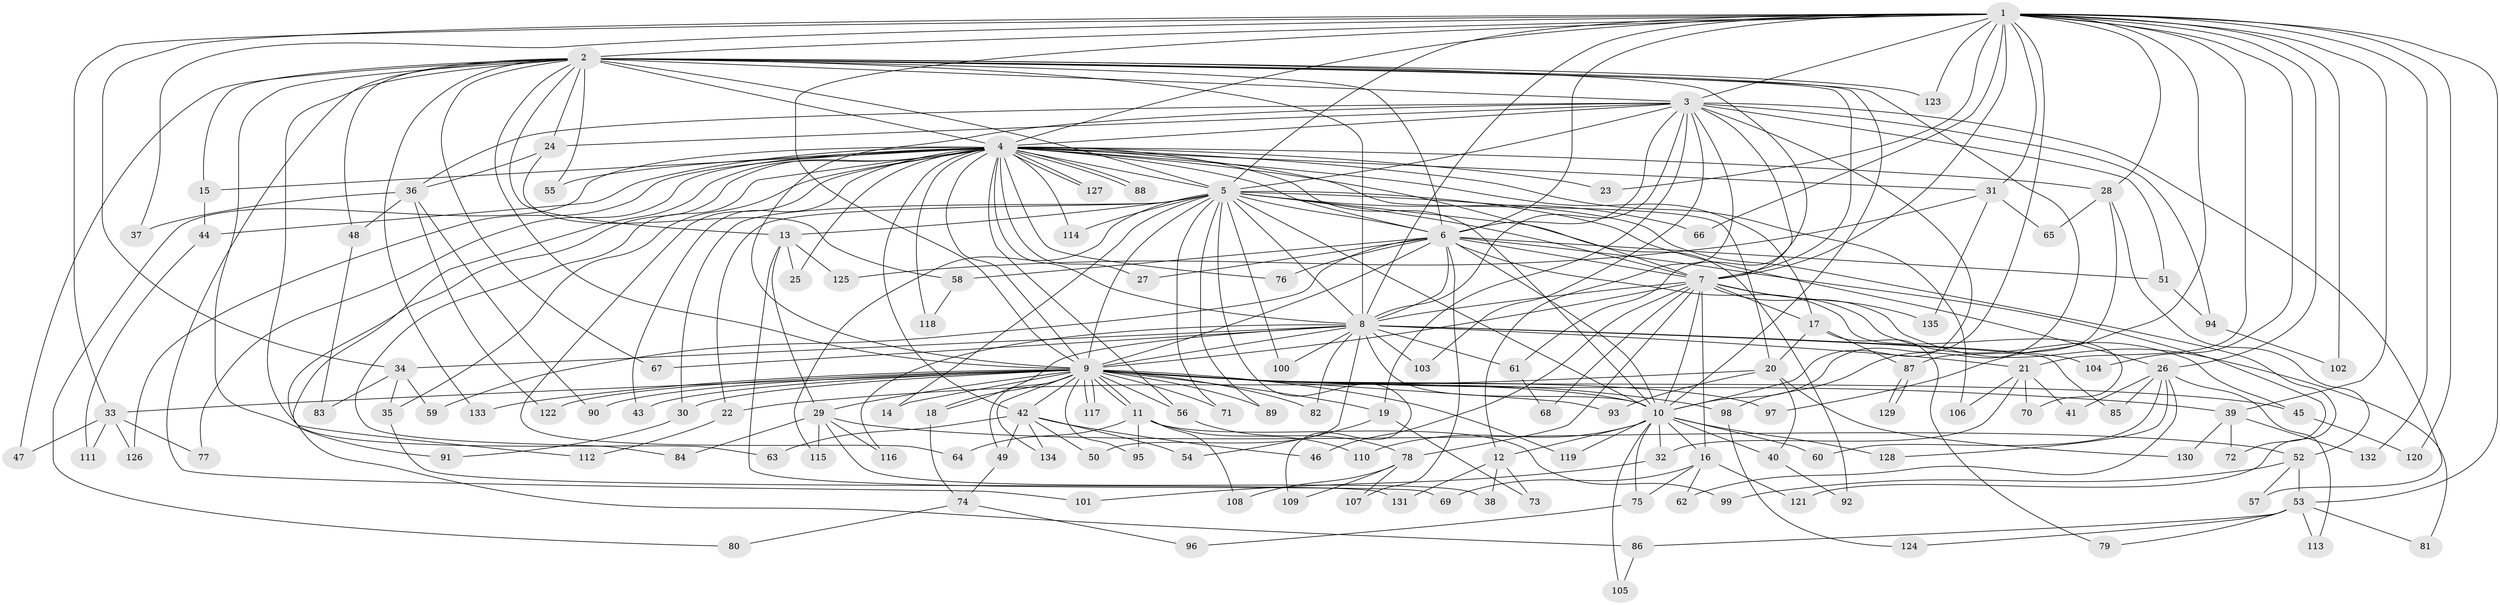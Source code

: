 // Generated by graph-tools (version 1.1) at 2025/11/02/27/25 16:11:00]
// undirected, 135 vertices, 295 edges
graph export_dot {
graph [start="1"]
  node [color=gray90,style=filled];
  1;
  2;
  3;
  4;
  5;
  6;
  7;
  8;
  9;
  10;
  11;
  12;
  13;
  14;
  15;
  16;
  17;
  18;
  19;
  20;
  21;
  22;
  23;
  24;
  25;
  26;
  27;
  28;
  29;
  30;
  31;
  32;
  33;
  34;
  35;
  36;
  37;
  38;
  39;
  40;
  41;
  42;
  43;
  44;
  45;
  46;
  47;
  48;
  49;
  50;
  51;
  52;
  53;
  54;
  55;
  56;
  57;
  58;
  59;
  60;
  61;
  62;
  63;
  64;
  65;
  66;
  67;
  68;
  69;
  70;
  71;
  72;
  73;
  74;
  75;
  76;
  77;
  78;
  79;
  80;
  81;
  82;
  83;
  84;
  85;
  86;
  87;
  88;
  89;
  90;
  91;
  92;
  93;
  94;
  95;
  96;
  97;
  98;
  99;
  100;
  101;
  102;
  103;
  104;
  105;
  106;
  107;
  108;
  109;
  110;
  111;
  112;
  113;
  114;
  115;
  116;
  117;
  118;
  119;
  120;
  121;
  122;
  123;
  124;
  125;
  126;
  127;
  128;
  129;
  130;
  131;
  132;
  133;
  134;
  135;
  1 -- 2;
  1 -- 3;
  1 -- 4;
  1 -- 5;
  1 -- 6;
  1 -- 7;
  1 -- 8;
  1 -- 9;
  1 -- 10;
  1 -- 21;
  1 -- 23;
  1 -- 26;
  1 -- 28;
  1 -- 31;
  1 -- 33;
  1 -- 34;
  1 -- 37;
  1 -- 39;
  1 -- 53;
  1 -- 66;
  1 -- 97;
  1 -- 102;
  1 -- 104;
  1 -- 120;
  1 -- 123;
  1 -- 132;
  2 -- 3;
  2 -- 4;
  2 -- 5;
  2 -- 6;
  2 -- 7;
  2 -- 8;
  2 -- 9;
  2 -- 10;
  2 -- 13;
  2 -- 15;
  2 -- 24;
  2 -- 47;
  2 -- 48;
  2 -- 55;
  2 -- 61;
  2 -- 63;
  2 -- 67;
  2 -- 91;
  2 -- 98;
  2 -- 101;
  2 -- 123;
  2 -- 133;
  3 -- 4;
  3 -- 5;
  3 -- 6;
  3 -- 7;
  3 -- 8;
  3 -- 9;
  3 -- 10;
  3 -- 12;
  3 -- 19;
  3 -- 24;
  3 -- 36;
  3 -- 51;
  3 -- 57;
  3 -- 94;
  3 -- 103;
  4 -- 5;
  4 -- 6;
  4 -- 7;
  4 -- 8;
  4 -- 9;
  4 -- 10;
  4 -- 15;
  4 -- 17;
  4 -- 20;
  4 -- 23;
  4 -- 25;
  4 -- 27;
  4 -- 28;
  4 -- 31;
  4 -- 35;
  4 -- 42;
  4 -- 43;
  4 -- 44;
  4 -- 55;
  4 -- 56;
  4 -- 64;
  4 -- 76;
  4 -- 77;
  4 -- 80;
  4 -- 84;
  4 -- 86;
  4 -- 88;
  4 -- 88;
  4 -- 106;
  4 -- 112;
  4 -- 114;
  4 -- 118;
  4 -- 126;
  4 -- 127;
  4 -- 127;
  5 -- 6;
  5 -- 7;
  5 -- 8;
  5 -- 9;
  5 -- 10;
  5 -- 13;
  5 -- 14;
  5 -- 22;
  5 -- 26;
  5 -- 30;
  5 -- 66;
  5 -- 71;
  5 -- 89;
  5 -- 92;
  5 -- 100;
  5 -- 109;
  5 -- 114;
  5 -- 115;
  5 -- 121;
  6 -- 7;
  6 -- 8;
  6 -- 9;
  6 -- 10;
  6 -- 27;
  6 -- 51;
  6 -- 58;
  6 -- 59;
  6 -- 70;
  6 -- 72;
  6 -- 76;
  6 -- 107;
  7 -- 8;
  7 -- 9;
  7 -- 10;
  7 -- 16;
  7 -- 17;
  7 -- 45;
  7 -- 46;
  7 -- 68;
  7 -- 78;
  7 -- 81;
  7 -- 135;
  8 -- 9;
  8 -- 10;
  8 -- 18;
  8 -- 21;
  8 -- 34;
  8 -- 50;
  8 -- 61;
  8 -- 67;
  8 -- 82;
  8 -- 85;
  8 -- 100;
  8 -- 103;
  8 -- 104;
  8 -- 116;
  9 -- 10;
  9 -- 11;
  9 -- 11;
  9 -- 14;
  9 -- 18;
  9 -- 19;
  9 -- 29;
  9 -- 30;
  9 -- 33;
  9 -- 39;
  9 -- 42;
  9 -- 43;
  9 -- 45;
  9 -- 49;
  9 -- 56;
  9 -- 71;
  9 -- 82;
  9 -- 89;
  9 -- 90;
  9 -- 93;
  9 -- 95;
  9 -- 97;
  9 -- 98;
  9 -- 117;
  9 -- 117;
  9 -- 119;
  9 -- 122;
  9 -- 133;
  9 -- 134;
  10 -- 12;
  10 -- 16;
  10 -- 32;
  10 -- 40;
  10 -- 60;
  10 -- 75;
  10 -- 105;
  10 -- 110;
  10 -- 119;
  10 -- 128;
  11 -- 64;
  11 -- 95;
  11 -- 99;
  11 -- 108;
  11 -- 110;
  12 -- 38;
  12 -- 73;
  12 -- 131;
  13 -- 25;
  13 -- 29;
  13 -- 69;
  13 -- 125;
  15 -- 44;
  16 -- 62;
  16 -- 69;
  16 -- 75;
  16 -- 121;
  17 -- 20;
  17 -- 79;
  17 -- 87;
  18 -- 74;
  19 -- 54;
  19 -- 73;
  20 -- 22;
  20 -- 40;
  20 -- 93;
  20 -- 130;
  21 -- 32;
  21 -- 41;
  21 -- 70;
  21 -- 106;
  22 -- 112;
  24 -- 36;
  24 -- 58;
  26 -- 41;
  26 -- 60;
  26 -- 62;
  26 -- 85;
  26 -- 113;
  26 -- 128;
  28 -- 52;
  28 -- 65;
  28 -- 87;
  29 -- 38;
  29 -- 52;
  29 -- 84;
  29 -- 115;
  29 -- 116;
  30 -- 91;
  31 -- 65;
  31 -- 125;
  31 -- 135;
  32 -- 101;
  33 -- 47;
  33 -- 77;
  33 -- 111;
  33 -- 126;
  34 -- 35;
  34 -- 59;
  34 -- 83;
  35 -- 131;
  36 -- 37;
  36 -- 48;
  36 -- 90;
  36 -- 122;
  39 -- 72;
  39 -- 130;
  39 -- 132;
  40 -- 92;
  42 -- 46;
  42 -- 49;
  42 -- 50;
  42 -- 54;
  42 -- 63;
  42 -- 134;
  44 -- 111;
  45 -- 120;
  48 -- 83;
  49 -- 74;
  51 -- 94;
  52 -- 53;
  52 -- 57;
  52 -- 99;
  53 -- 79;
  53 -- 81;
  53 -- 86;
  53 -- 113;
  53 -- 124;
  56 -- 78;
  58 -- 118;
  61 -- 68;
  74 -- 80;
  74 -- 96;
  75 -- 96;
  78 -- 107;
  78 -- 108;
  78 -- 109;
  86 -- 105;
  87 -- 129;
  87 -- 129;
  94 -- 102;
  98 -- 124;
}
